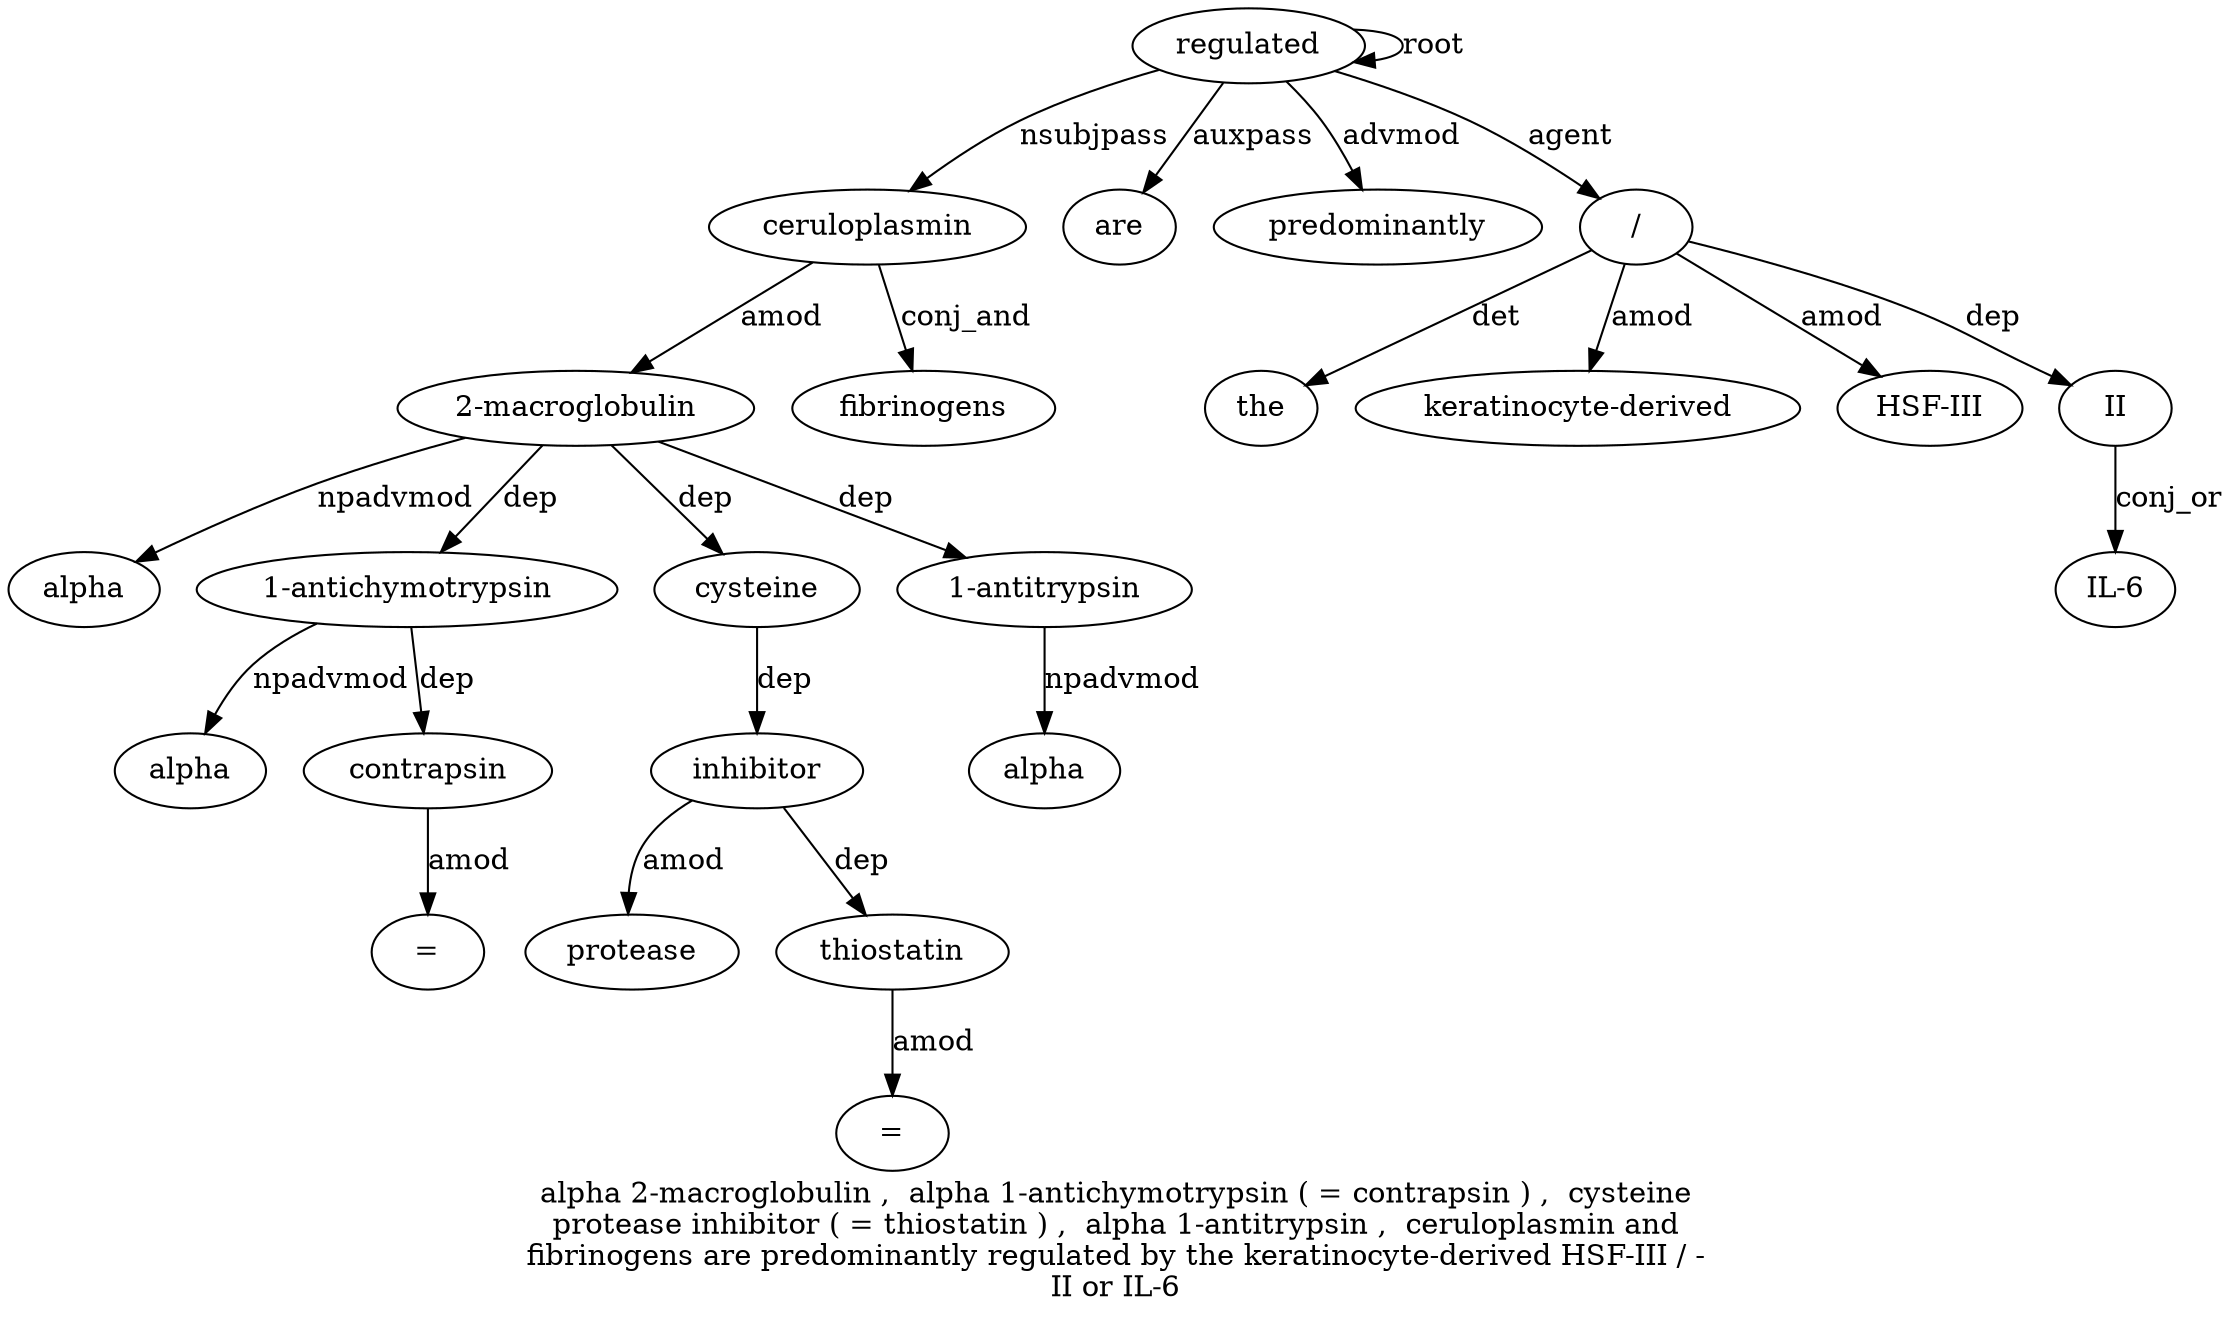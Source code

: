 digraph "alpha 2-macroglobulin ,  alpha 1-antichymotrypsin ( = contrapsin ) ,  cysteine protease inhibitor ( = thiostatin ) ,  alpha 1-antitrypsin ,  ceruloplasmin and fibrinogens are predominantly regulated by the keratinocyte-derived HSF-III / - II or IL-6" {
label="alpha 2-macroglobulin ,  alpha 1-antichymotrypsin ( = contrapsin ) ,  cysteine
protease inhibitor ( = thiostatin ) ,  alpha 1-antitrypsin ,  ceruloplasmin and
fibrinogens are predominantly regulated by the keratinocyte-derived HSF-III / -
II or IL-6";
"2-macroglobulin" [style=filled, fillcolor=white, label="2-macroglobulin"];
alpha1 [style=filled, fillcolor=white, label=alpha];
"2-macroglobulin" -> alpha1  [label=npadvmod];
ceruloplasmin22 [style=filled, fillcolor=white, label=ceruloplasmin];
ceruloplasmin22 -> "2-macroglobulin"  [label=amod];
"1-antichymotrypsin5" [style=filled, fillcolor=white, label="1-antichymotrypsin"];
alpha4 [style=filled, fillcolor=white, label=alpha];
"1-antichymotrypsin5" -> alpha4  [label=npadvmod];
"2-macroglobulin" -> "1-antichymotrypsin5"  [label=dep];
contrapsin8 [style=filled, fillcolor=white, label=contrapsin];
"=7" [style=filled, fillcolor=white, label="="];
contrapsin8 -> "=7"  [label=amod];
"1-antichymotrypsin5" -> contrapsin8  [label=dep];
cysteine11 [style=filled, fillcolor=white, label=cysteine];
"2-macroglobulin" -> cysteine11  [label=dep];
inhibitor13 [style=filled, fillcolor=white, label=inhibitor];
protease12 [style=filled, fillcolor=white, label=protease];
inhibitor13 -> protease12  [label=amod];
cysteine11 -> inhibitor13  [label=dep];
thiostatin16 [style=filled, fillcolor=white, label=thiostatin];
"=15" [style=filled, fillcolor=white, label="="];
thiostatin16 -> "=15"  [label=amod];
inhibitor13 -> thiostatin16  [label=dep];
"1-antitrypsin20" [style=filled, fillcolor=white, label="1-antitrypsin"];
alpha19 [style=filled, fillcolor=white, label=alpha];
"1-antitrypsin20" -> alpha19  [label=npadvmod];
"2-macroglobulin" -> "1-antitrypsin20"  [label=dep];
regulated27 [style=filled, fillcolor=white, label=regulated];
regulated27 -> ceruloplasmin22  [label=nsubjpass];
fibrinogens24 [style=filled, fillcolor=white, label=fibrinogens];
ceruloplasmin22 -> fibrinogens24  [label=conj_and];
are25 [style=filled, fillcolor=white, label=are];
regulated27 -> are25  [label=auxpass];
predominantly26 [style=filled, fillcolor=white, label=predominantly];
regulated27 -> predominantly26  [label=advmod];
regulated27 -> regulated27  [label=root];
"/32" [style=filled, fillcolor=white, label="/"];
the29 [style=filled, fillcolor=white, label=the];
"/32" -> the29  [label=det];
"keratinocyte-derived30" [style=filled, fillcolor=white, label="keratinocyte-derived"];
"/32" -> "keratinocyte-derived30"  [label=amod];
"HSF-III31" [style=filled, fillcolor=white, label="HSF-III"];
"/32" -> "HSF-III31"  [label=amod];
regulated27 -> "/32"  [label=agent];
II34 [style=filled, fillcolor=white, label=II];
"/32" -> II34  [label=dep];
"IL-63" [style=filled, fillcolor=white, label="IL-6"];
II34 -> "IL-63"  [label=conj_or];
}
